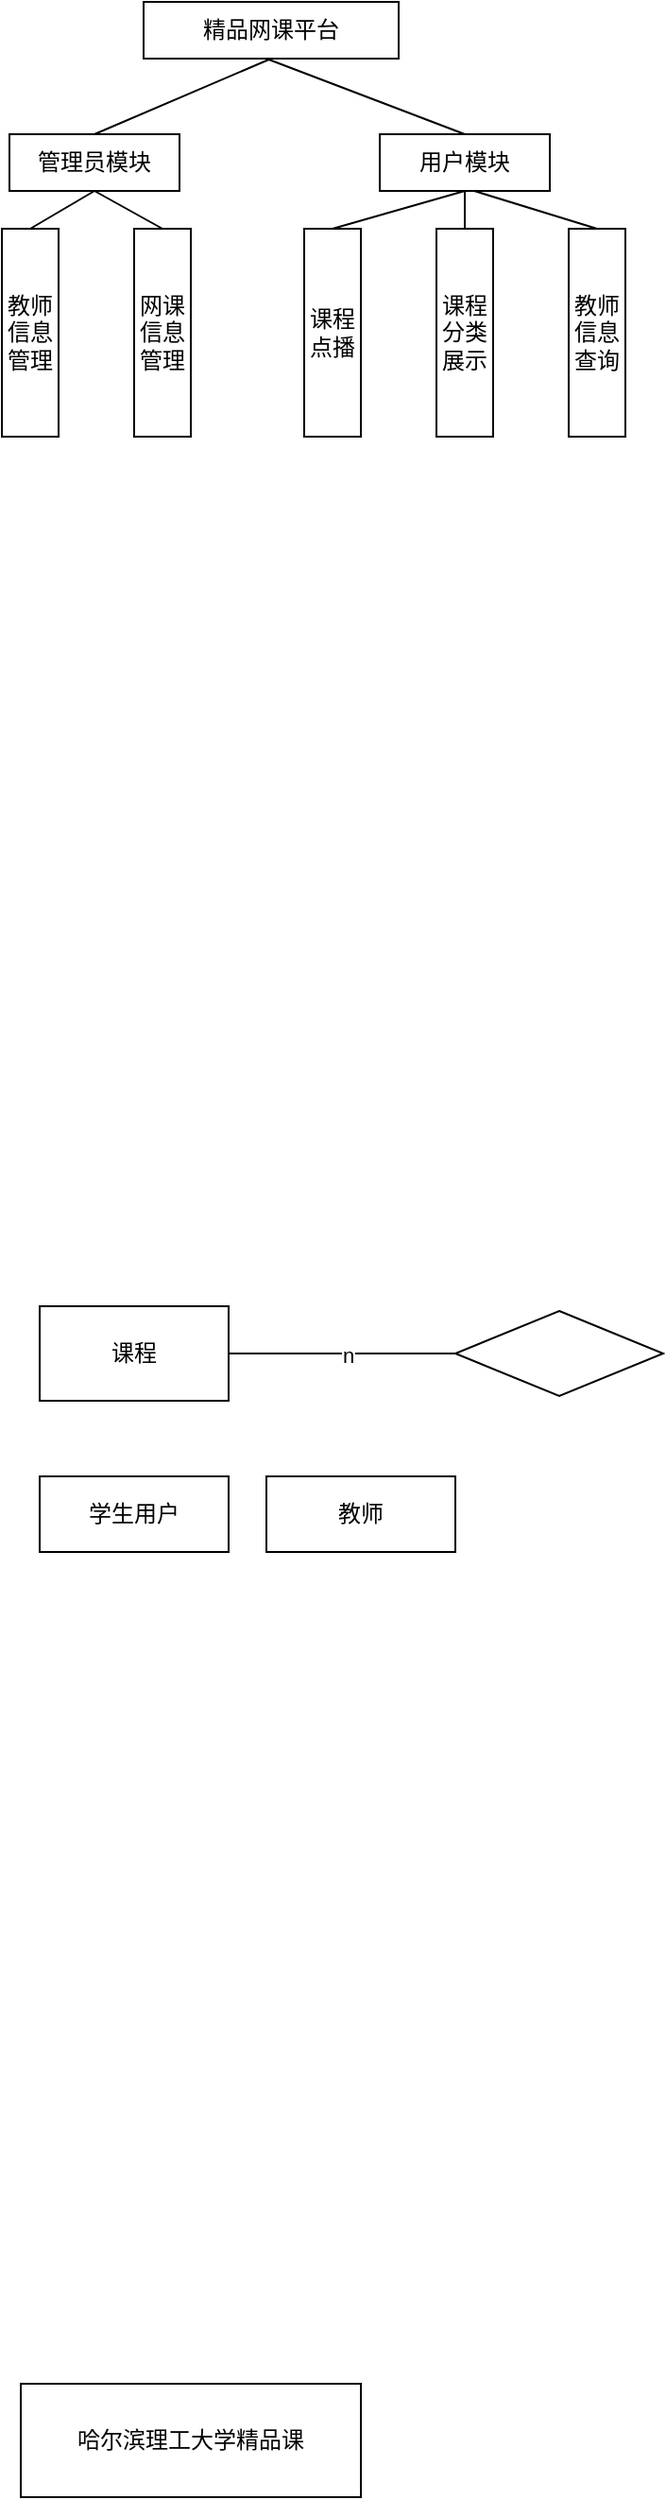 <mxfile version="20.8.23" type="github">
  <diagram id="prtHgNgQTEPvFCAcTncT" name="Page-1">
    <mxGraphModel dx="469" dy="1439" grid="1" gridSize="10" guides="1" tooltips="1" connect="1" arrows="1" fold="1" page="1" pageScale="1" pageWidth="827" pageHeight="1169" math="0" shadow="0">
      <root>
        <mxCell id="0" />
        <mxCell id="1" parent="0" />
        <mxCell id="rfeUKlEd_rAGPYUnDMAc-1" value="哈尔滨理工大学精品课" style="rounded=0;whiteSpace=wrap;html=1;" vertex="1" parent="1">
          <mxGeometry x="330" y="130" width="180" height="60" as="geometry" />
        </mxCell>
        <mxCell id="rfeUKlEd_rAGPYUnDMAc-6" value="课程" style="rounded=0;whiteSpace=wrap;html=1;" vertex="1" parent="1">
          <mxGeometry x="340" y="-440" width="100" height="50" as="geometry" />
        </mxCell>
        <mxCell id="rfeUKlEd_rAGPYUnDMAc-14" value="" style="rhombus;whiteSpace=wrap;html=1;" vertex="1" parent="1">
          <mxGeometry x="560" y="-437.5" width="110" height="45" as="geometry" />
        </mxCell>
        <mxCell id="rfeUKlEd_rAGPYUnDMAc-18" value="" style="endArrow=none;html=1;rounded=0;exitX=1;exitY=0.5;exitDx=0;exitDy=0;entryX=0;entryY=0.5;entryDx=0;entryDy=0;" edge="1" parent="1" source="rfeUKlEd_rAGPYUnDMAc-6" target="rfeUKlEd_rAGPYUnDMAc-14">
          <mxGeometry width="50" height="50" relative="1" as="geometry">
            <mxPoint x="290" y="-320" as="sourcePoint" />
            <mxPoint x="340" y="-370" as="targetPoint" />
          </mxGeometry>
        </mxCell>
        <mxCell id="rfeUKlEd_rAGPYUnDMAc-19" value="n" style="edgeLabel;html=1;align=center;verticalAlign=middle;resizable=0;points=[];" vertex="1" connectable="0" parent="rfeUKlEd_rAGPYUnDMAc-18">
          <mxGeometry x="0.043" y="-1" relative="1" as="geometry">
            <mxPoint as="offset" />
          </mxGeometry>
        </mxCell>
        <mxCell id="rfeUKlEd_rAGPYUnDMAc-21" value="学生用户" style="rounded=0;whiteSpace=wrap;html=1;" vertex="1" parent="1">
          <mxGeometry x="340" y="-350" width="100" height="40" as="geometry" />
        </mxCell>
        <mxCell id="rfeUKlEd_rAGPYUnDMAc-23" value="教师" style="rounded=0;whiteSpace=wrap;html=1;" vertex="1" parent="1">
          <mxGeometry x="460" y="-350" width="100" height="40" as="geometry" />
        </mxCell>
        <mxCell id="rfeUKlEd_rAGPYUnDMAc-24" value="精品网课平台" style="rounded=0;whiteSpace=wrap;html=1;" vertex="1" parent="1">
          <mxGeometry x="395" y="-1130" width="135" height="30" as="geometry" />
        </mxCell>
        <mxCell id="rfeUKlEd_rAGPYUnDMAc-27" value="管理员模块" style="rounded=0;whiteSpace=wrap;html=1;" vertex="1" parent="1">
          <mxGeometry x="324" y="-1060" width="90" height="30" as="geometry" />
        </mxCell>
        <mxCell id="rfeUKlEd_rAGPYUnDMAc-28" value="用户模块" style="rounded=0;whiteSpace=wrap;html=1;" vertex="1" parent="1">
          <mxGeometry x="520" y="-1060" width="90" height="30" as="geometry" />
        </mxCell>
        <mxCell id="rfeUKlEd_rAGPYUnDMAc-30" value="教师信息管理" style="rounded=0;whiteSpace=wrap;html=1;" vertex="1" parent="1">
          <mxGeometry x="320" y="-1010" width="30" height="110" as="geometry" />
        </mxCell>
        <mxCell id="rfeUKlEd_rAGPYUnDMAc-31" value="网课信息管理" style="rounded=0;whiteSpace=wrap;html=1;" vertex="1" parent="1">
          <mxGeometry x="390" y="-1010" width="30" height="110" as="geometry" />
        </mxCell>
        <mxCell id="rfeUKlEd_rAGPYUnDMAc-33" value="课程点播" style="rounded=0;whiteSpace=wrap;html=1;" vertex="1" parent="1">
          <mxGeometry x="480" y="-1010" width="30" height="110" as="geometry" />
        </mxCell>
        <mxCell id="rfeUKlEd_rAGPYUnDMAc-35" value="课程分类展示" style="rounded=0;whiteSpace=wrap;html=1;" vertex="1" parent="1">
          <mxGeometry x="550" y="-1010" width="30" height="110" as="geometry" />
        </mxCell>
        <mxCell id="rfeUKlEd_rAGPYUnDMAc-36" value="" style="endArrow=none;html=1;rounded=0;entryX=0.5;entryY=1;entryDx=0;entryDy=0;exitX=0.5;exitY=0;exitDx=0;exitDy=0;" edge="1" parent="1" source="rfeUKlEd_rAGPYUnDMAc-27" target="rfeUKlEd_rAGPYUnDMAc-24">
          <mxGeometry width="50" height="50" relative="1" as="geometry">
            <mxPoint x="440" y="-970" as="sourcePoint" />
            <mxPoint x="490" y="-1020" as="targetPoint" />
          </mxGeometry>
        </mxCell>
        <mxCell id="rfeUKlEd_rAGPYUnDMAc-37" value="" style="endArrow=none;html=1;rounded=0;exitX=0.5;exitY=0;exitDx=0;exitDy=0;" edge="1" parent="1" source="rfeUKlEd_rAGPYUnDMAc-28">
          <mxGeometry width="50" height="50" relative="1" as="geometry">
            <mxPoint x="440" y="-970" as="sourcePoint" />
            <mxPoint x="460" y="-1100" as="targetPoint" />
          </mxGeometry>
        </mxCell>
        <mxCell id="rfeUKlEd_rAGPYUnDMAc-38" value="" style="endArrow=none;html=1;rounded=0;entryX=0.5;entryY=1;entryDx=0;entryDy=0;exitX=0.5;exitY=0;exitDx=0;exitDy=0;" edge="1" parent="1" source="rfeUKlEd_rAGPYUnDMAc-30" target="rfeUKlEd_rAGPYUnDMAc-27">
          <mxGeometry width="50" height="50" relative="1" as="geometry">
            <mxPoint x="430" y="-970" as="sourcePoint" />
            <mxPoint x="490" y="-1020" as="targetPoint" />
          </mxGeometry>
        </mxCell>
        <mxCell id="rfeUKlEd_rAGPYUnDMAc-39" value="" style="endArrow=none;html=1;rounded=0;entryX=0.5;entryY=1;entryDx=0;entryDy=0;exitX=0.5;exitY=0;exitDx=0;exitDy=0;" edge="1" parent="1" source="rfeUKlEd_rAGPYUnDMAc-31" target="rfeUKlEd_rAGPYUnDMAc-27">
          <mxGeometry width="50" height="50" relative="1" as="geometry">
            <mxPoint x="440" y="-970" as="sourcePoint" />
            <mxPoint x="490" y="-1020" as="targetPoint" />
          </mxGeometry>
        </mxCell>
        <mxCell id="rfeUKlEd_rAGPYUnDMAc-40" value="" style="endArrow=none;html=1;rounded=0;entryX=0.5;entryY=1;entryDx=0;entryDy=0;exitX=0.5;exitY=0;exitDx=0;exitDy=0;" edge="1" parent="1" source="rfeUKlEd_rAGPYUnDMAc-33" target="rfeUKlEd_rAGPYUnDMAc-28">
          <mxGeometry width="50" height="50" relative="1" as="geometry">
            <mxPoint x="520" y="-1010" as="sourcePoint" />
            <mxPoint x="490" y="-1020" as="targetPoint" />
          </mxGeometry>
        </mxCell>
        <mxCell id="rfeUKlEd_rAGPYUnDMAc-41" value="" style="endArrow=none;html=1;rounded=0;entryX=0.5;entryY=1;entryDx=0;entryDy=0;exitX=0.5;exitY=0;exitDx=0;exitDy=0;" edge="1" parent="1" source="rfeUKlEd_rAGPYUnDMAc-35" target="rfeUKlEd_rAGPYUnDMAc-28">
          <mxGeometry width="50" height="50" relative="1" as="geometry">
            <mxPoint x="440" y="-970" as="sourcePoint" />
            <mxPoint x="490" y="-1020" as="targetPoint" />
          </mxGeometry>
        </mxCell>
        <mxCell id="rfeUKlEd_rAGPYUnDMAc-43" value="教师信息查询" style="rounded=0;whiteSpace=wrap;html=1;" vertex="1" parent="1">
          <mxGeometry x="620" y="-1010" width="30" height="110" as="geometry" />
        </mxCell>
        <mxCell id="rfeUKlEd_rAGPYUnDMAc-44" value="" style="endArrow=none;html=1;rounded=0;exitX=0.5;exitY=0;exitDx=0;exitDy=0;" edge="1" parent="1" source="rfeUKlEd_rAGPYUnDMAc-43">
          <mxGeometry width="50" height="50" relative="1" as="geometry">
            <mxPoint x="440" y="-980" as="sourcePoint" />
            <mxPoint x="560" y="-1030" as="targetPoint" />
            <Array as="points">
              <mxPoint x="570" y="-1030" />
            </Array>
          </mxGeometry>
        </mxCell>
      </root>
    </mxGraphModel>
  </diagram>
</mxfile>
